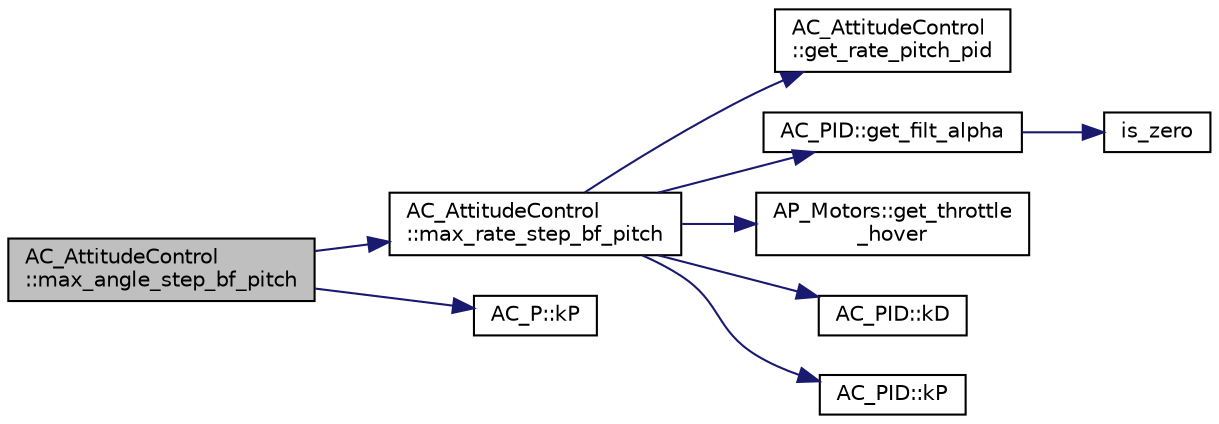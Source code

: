 digraph "AC_AttitudeControl::max_angle_step_bf_pitch"
{
 // INTERACTIVE_SVG=YES
  edge [fontname="Helvetica",fontsize="10",labelfontname="Helvetica",labelfontsize="10"];
  node [fontname="Helvetica",fontsize="10",shape=record];
  rankdir="LR";
  Node1 [label="AC_AttitudeControl\l::max_angle_step_bf_pitch",height=0.2,width=0.4,color="black", fillcolor="grey75", style="filled", fontcolor="black"];
  Node1 -> Node2 [color="midnightblue",fontsize="10",style="solid",fontname="Helvetica"];
  Node2 [label="AC_AttitudeControl\l::max_rate_step_bf_pitch",height=0.2,width=0.4,color="black", fillcolor="white", style="filled",URL="$classAC__AttitudeControl.html#a874d7c2f98a3ad251d9f91cc936694e2"];
  Node2 -> Node3 [color="midnightblue",fontsize="10",style="solid",fontname="Helvetica"];
  Node3 [label="AC_AttitudeControl\l::get_rate_pitch_pid",height=0.2,width=0.4,color="black", fillcolor="white", style="filled",URL="$classAC__AttitudeControl.html#a9e10a37d28eeb3d6476ec087b3bac3df"];
  Node2 -> Node4 [color="midnightblue",fontsize="10",style="solid",fontname="Helvetica"];
  Node4 [label="AC_PID::get_filt_alpha",height=0.2,width=0.4,color="black", fillcolor="white", style="filled",URL="$classAC__PID.html#ac12ffbd4fd053c6152d403b69e07b8e1"];
  Node4 -> Node5 [color="midnightblue",fontsize="10",style="solid",fontname="Helvetica"];
  Node5 [label="is_zero",height=0.2,width=0.4,color="black", fillcolor="white", style="filled",URL="$AP__Math_8h.html#a2a12cce483e9b870da70d30406d82c60"];
  Node2 -> Node6 [color="midnightblue",fontsize="10",style="solid",fontname="Helvetica"];
  Node6 [label="AP_Motors::get_throttle\l_hover",height=0.2,width=0.4,color="black", fillcolor="white", style="filled",URL="$classAP__Motors.html#a6641c5398dea1388547dff3db5d95a86"];
  Node2 -> Node7 [color="midnightblue",fontsize="10",style="solid",fontname="Helvetica"];
  Node7 [label="AC_PID::kD",height=0.2,width=0.4,color="black", fillcolor="white", style="filled",URL="$classAC__PID.html#a2d7be199fbc437ee472fad5a4308c668"];
  Node2 -> Node8 [color="midnightblue",fontsize="10",style="solid",fontname="Helvetica"];
  Node8 [label="AC_PID::kP",height=0.2,width=0.4,color="black", fillcolor="white", style="filled",URL="$classAC__PID.html#ac29a8c72a8618d87886599204dcb5b79"];
  Node1 -> Node9 [color="midnightblue",fontsize="10",style="solid",fontname="Helvetica"];
  Node9 [label="AC_P::kP",height=0.2,width=0.4,color="black", fillcolor="white", style="filled",URL="$classAC__P.html#a723b372dfceb74ddb2edbe11544e9d5a"];
}

